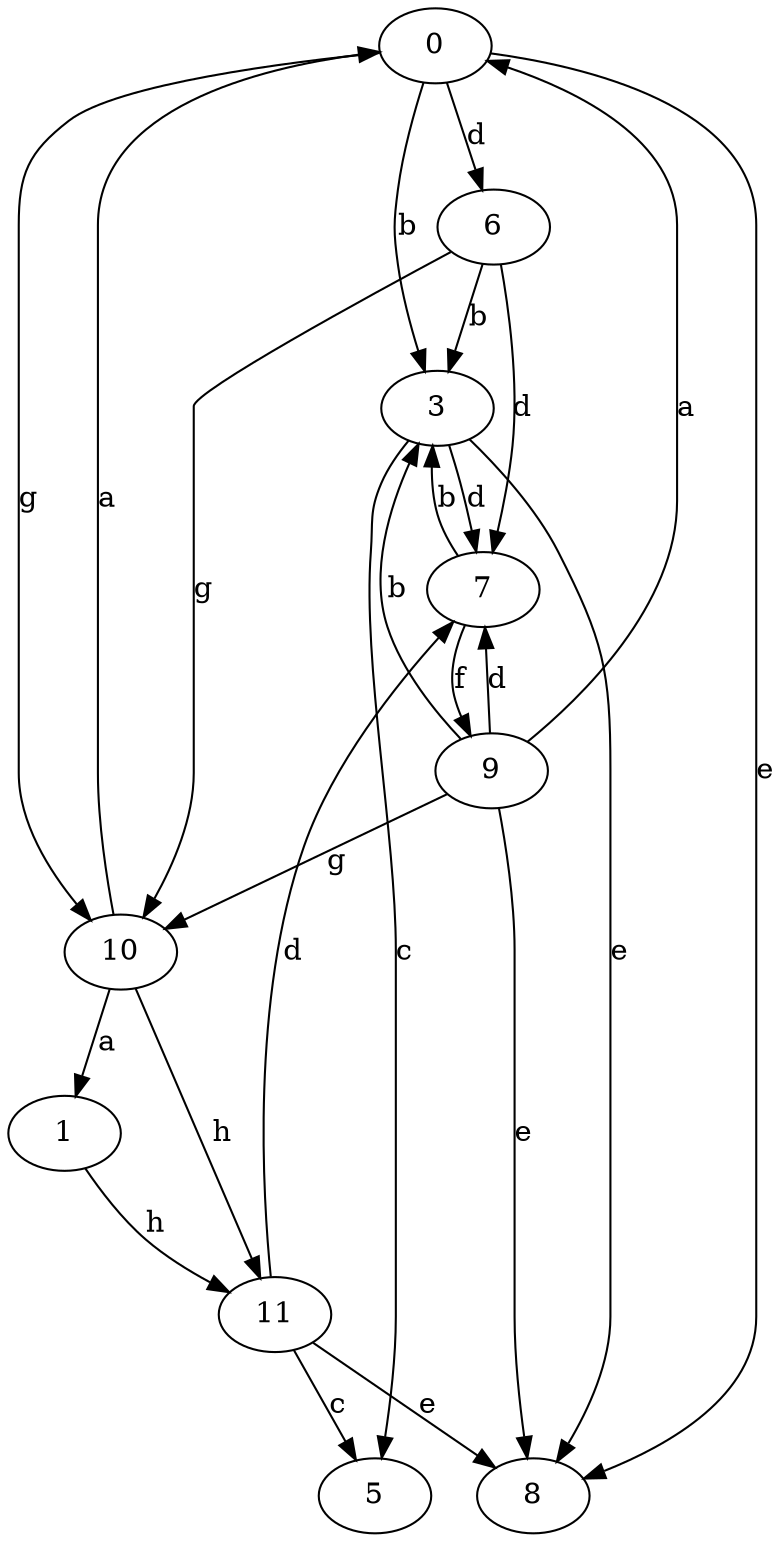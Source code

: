 strict digraph  {
0;
1;
3;
5;
6;
7;
8;
9;
10;
11;
0 -> 3  [label=b];
0 -> 6  [label=d];
0 -> 8  [label=e];
0 -> 10  [label=g];
1 -> 11  [label=h];
3 -> 5  [label=c];
3 -> 7  [label=d];
3 -> 8  [label=e];
6 -> 3  [label=b];
6 -> 7  [label=d];
6 -> 10  [label=g];
7 -> 3  [label=b];
7 -> 9  [label=f];
9 -> 0  [label=a];
9 -> 3  [label=b];
9 -> 7  [label=d];
9 -> 8  [label=e];
9 -> 10  [label=g];
10 -> 0  [label=a];
10 -> 1  [label=a];
10 -> 11  [label=h];
11 -> 5  [label=c];
11 -> 7  [label=d];
11 -> 8  [label=e];
}

